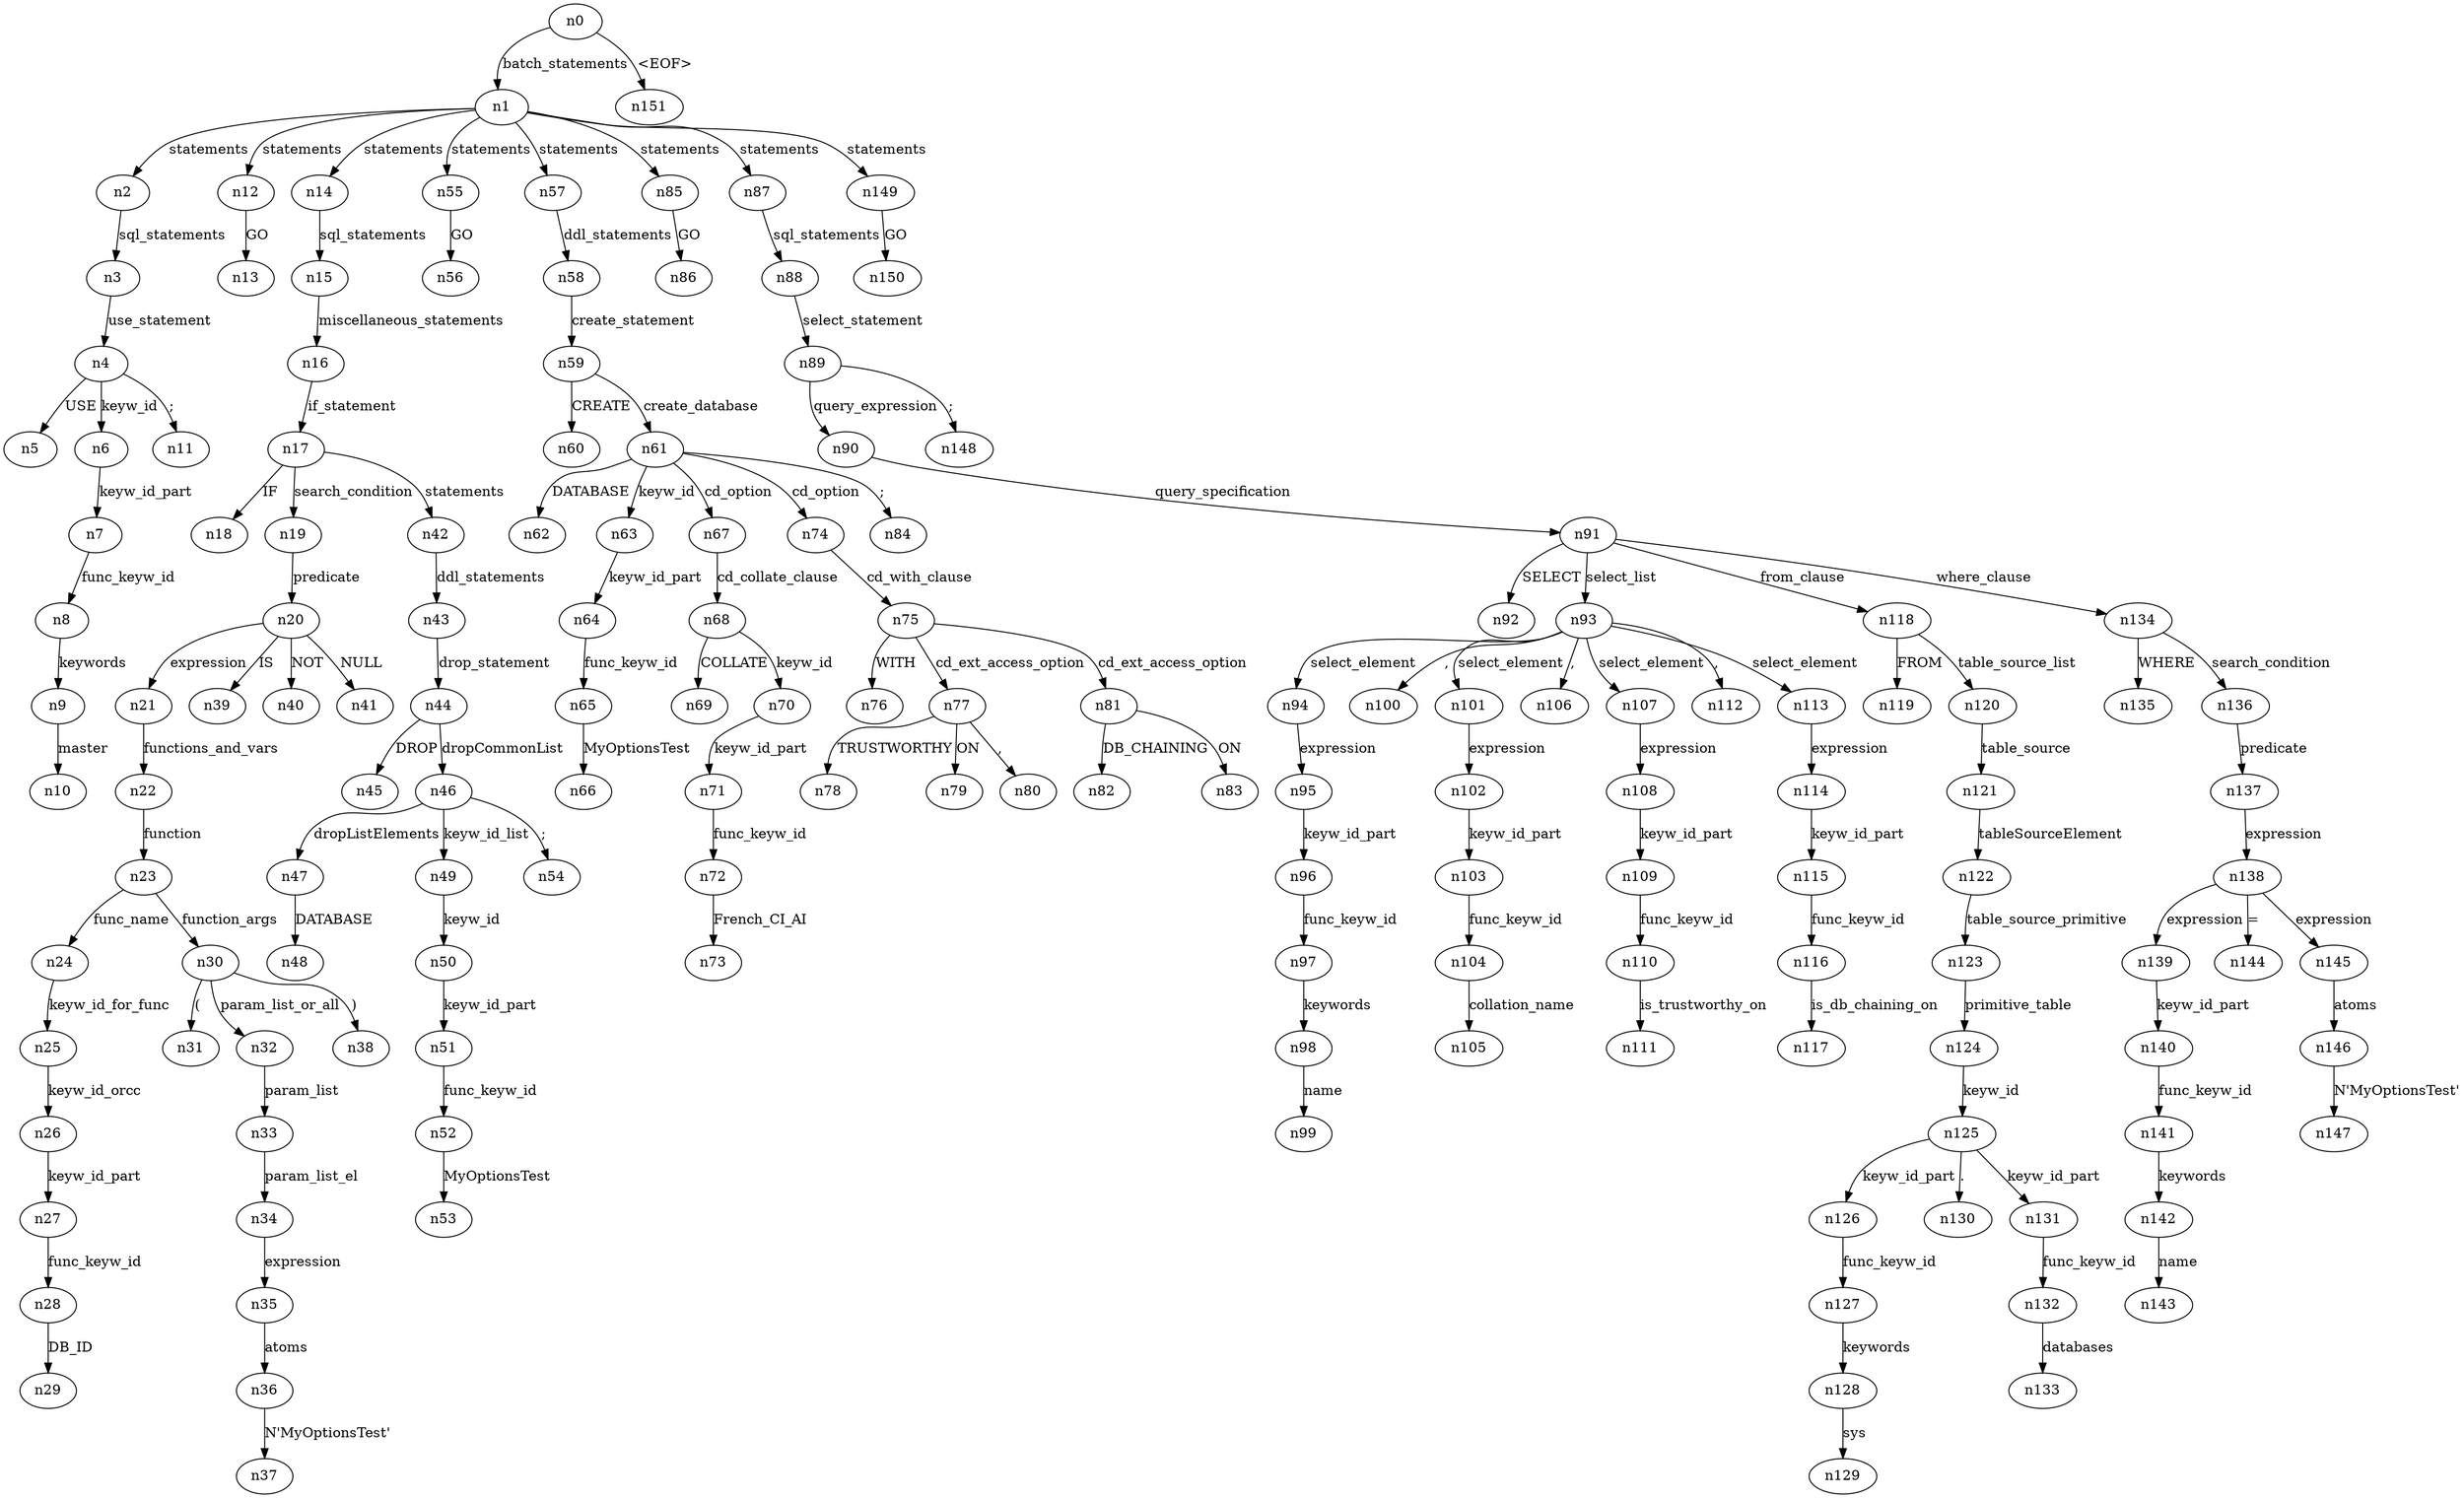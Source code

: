 digraph ParseTree {
  n0 -> n1 [label="batch_statements"];
  n1 -> n2 [label="statements"];
  n2 -> n3 [label="sql_statements"];
  n3 -> n4 [label="use_statement"];
  n4 -> n5 [label="USE"];
  n4 -> n6 [label="keyw_id"];
  n6 -> n7 [label="keyw_id_part"];
  n7 -> n8 [label="func_keyw_id"];
  n8 -> n9 [label="keywords"];
  n9 -> n10 [label="master"];
  n4 -> n11 [label=";"];
  n1 -> n12 [label="statements"];
  n12 -> n13 [label="GO"];
  n1 -> n14 [label="statements"];
  n14 -> n15 [label="sql_statements"];
  n15 -> n16 [label="miscellaneous_statements"];
  n16 -> n17 [label="if_statement"];
  n17 -> n18 [label="IF"];
  n17 -> n19 [label="search_condition"];
  n19 -> n20 [label="predicate"];
  n20 -> n21 [label="expression"];
  n21 -> n22 [label="functions_and_vars"];
  n22 -> n23 [label="function"];
  n23 -> n24 [label="func_name"];
  n24 -> n25 [label="keyw_id_for_func"];
  n25 -> n26 [label="keyw_id_orcc"];
  n26 -> n27 [label="keyw_id_part"];
  n27 -> n28 [label="func_keyw_id"];
  n28 -> n29 [label="DB_ID"];
  n23 -> n30 [label="function_args"];
  n30 -> n31 [label="("];
  n30 -> n32 [label="param_list_or_all"];
  n32 -> n33 [label="param_list"];
  n33 -> n34 [label="param_list_el"];
  n34 -> n35 [label="expression"];
  n35 -> n36 [label="atoms"];
  n36 -> n37 [label="N'MyOptionsTest'"];
  n30 -> n38 [label=")"];
  n20 -> n39 [label="IS"];
  n20 -> n40 [label="NOT"];
  n20 -> n41 [label="NULL"];
  n17 -> n42 [label="statements"];
  n42 -> n43 [label="ddl_statements"];
  n43 -> n44 [label="drop_statement"];
  n44 -> n45 [label="DROP"];
  n44 -> n46 [label="dropCommonList"];
  n46 -> n47 [label="dropListElements"];
  n47 -> n48 [label="DATABASE"];
  n46 -> n49 [label="keyw_id_list"];
  n49 -> n50 [label="keyw_id"];
  n50 -> n51 [label="keyw_id_part"];
  n51 -> n52 [label="func_keyw_id"];
  n52 -> n53 [label="MyOptionsTest"];
  n46 -> n54 [label=";"];
  n1 -> n55 [label="statements"];
  n55 -> n56 [label="GO"];
  n1 -> n57 [label="statements"];
  n57 -> n58 [label="ddl_statements"];
  n58 -> n59 [label="create_statement"];
  n59 -> n60 [label="CREATE"];
  n59 -> n61 [label="create_database"];
  n61 -> n62 [label="DATABASE"];
  n61 -> n63 [label="keyw_id"];
  n63 -> n64 [label="keyw_id_part"];
  n64 -> n65 [label="func_keyw_id"];
  n65 -> n66 [label="MyOptionsTest"];
  n61 -> n67 [label="cd_option"];
  n67 -> n68 [label="cd_collate_clause"];
  n68 -> n69 [label="COLLATE"];
  n68 -> n70 [label="keyw_id"];
  n70 -> n71 [label="keyw_id_part"];
  n71 -> n72 [label="func_keyw_id"];
  n72 -> n73 [label="French_CI_AI"];
  n61 -> n74 [label="cd_option"];
  n74 -> n75 [label="cd_with_clause"];
  n75 -> n76 [label="WITH"];
  n75 -> n77 [label="cd_ext_access_option"];
  n77 -> n78 [label="TRUSTWORTHY"];
  n77 -> n79 [label="ON"];
  n77 -> n80 [label=","];
  n75 -> n81 [label="cd_ext_access_option"];
  n81 -> n82 [label="DB_CHAINING"];
  n81 -> n83 [label="ON"];
  n61 -> n84 [label=";"];
  n1 -> n85 [label="statements"];
  n85 -> n86 [label="GO"];
  n1 -> n87 [label="statements"];
  n87 -> n88 [label="sql_statements"];
  n88 -> n89 [label="select_statement"];
  n89 -> n90 [label="query_expression"];
  n90 -> n91 [label="query_specification"];
  n91 -> n92 [label="SELECT"];
  n91 -> n93 [label="select_list"];
  n93 -> n94 [label="select_element"];
  n94 -> n95 [label="expression"];
  n95 -> n96 [label="keyw_id_part"];
  n96 -> n97 [label="func_keyw_id"];
  n97 -> n98 [label="keywords"];
  n98 -> n99 [label="name"];
  n93 -> n100 [label=","];
  n93 -> n101 [label="select_element"];
  n101 -> n102 [label="expression"];
  n102 -> n103 [label="keyw_id_part"];
  n103 -> n104 [label="func_keyw_id"];
  n104 -> n105 [label="collation_name"];
  n93 -> n106 [label=","];
  n93 -> n107 [label="select_element"];
  n107 -> n108 [label="expression"];
  n108 -> n109 [label="keyw_id_part"];
  n109 -> n110 [label="func_keyw_id"];
  n110 -> n111 [label="is_trustworthy_on"];
  n93 -> n112 [label=","];
  n93 -> n113 [label="select_element"];
  n113 -> n114 [label="expression"];
  n114 -> n115 [label="keyw_id_part"];
  n115 -> n116 [label="func_keyw_id"];
  n116 -> n117 [label="is_db_chaining_on"];
  n91 -> n118 [label="from_clause"];
  n118 -> n119 [label="FROM"];
  n118 -> n120 [label="table_source_list"];
  n120 -> n121 [label="table_source"];
  n121 -> n122 [label="tableSourceElement"];
  n122 -> n123 [label="table_source_primitive"];
  n123 -> n124 [label="primitive_table"];
  n124 -> n125 [label="keyw_id"];
  n125 -> n126 [label="keyw_id_part"];
  n126 -> n127 [label="func_keyw_id"];
  n127 -> n128 [label="keywords"];
  n128 -> n129 [label="sys"];
  n125 -> n130 [label="."];
  n125 -> n131 [label="keyw_id_part"];
  n131 -> n132 [label="func_keyw_id"];
  n132 -> n133 [label="databases"];
  n91 -> n134 [label="where_clause"];
  n134 -> n135 [label="WHERE"];
  n134 -> n136 [label="search_condition"];
  n136 -> n137 [label="predicate"];
  n137 -> n138 [label="expression"];
  n138 -> n139 [label="expression"];
  n139 -> n140 [label="keyw_id_part"];
  n140 -> n141 [label="func_keyw_id"];
  n141 -> n142 [label="keywords"];
  n142 -> n143 [label="name"];
  n138 -> n144 [label="="];
  n138 -> n145 [label="expression"];
  n145 -> n146 [label="atoms"];
  n146 -> n147 [label="N'MyOptionsTest'"];
  n89 -> n148 [label=";"];
  n1 -> n149 [label="statements"];
  n149 -> n150 [label="GO"];
  n0 -> n151 [label="<EOF>"];
}